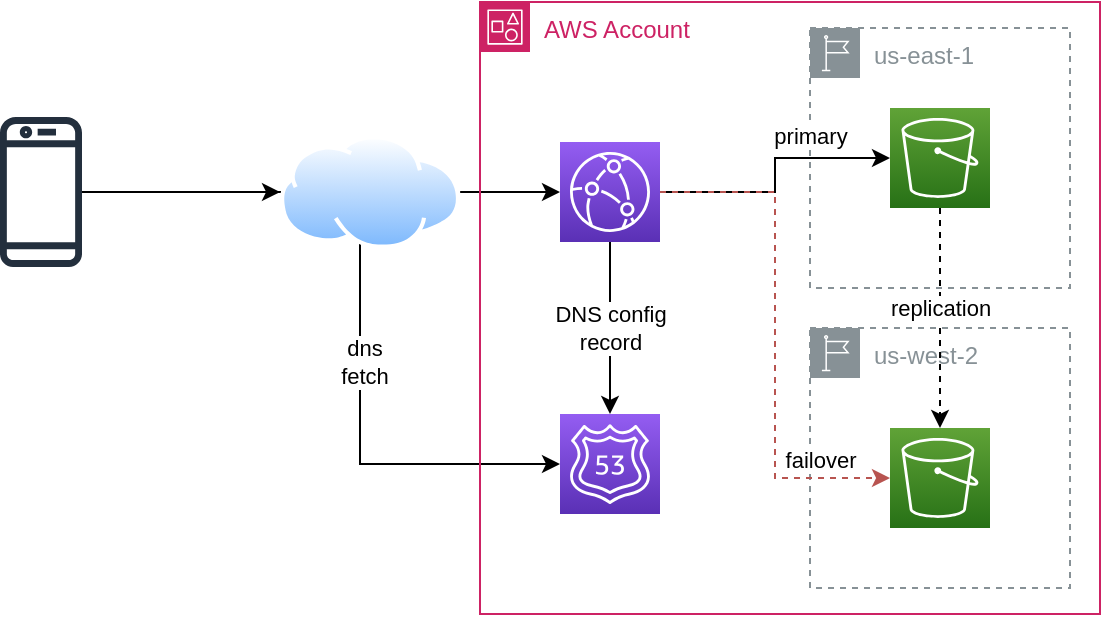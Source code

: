 <mxfile version="20.6.2" type="device"><diagram id="KszwwpU2im9Y1zLNf1B2" name="Page-1"><mxGraphModel dx="946" dy="513" grid="1" gridSize="10" guides="1" tooltips="1" connect="1" arrows="1" fold="1" page="1" pageScale="1" pageWidth="850" pageHeight="1100" math="0" shadow="0"><root><mxCell id="0"/><mxCell id="1" parent="0"/><mxCell id="2XdubU9ISSwo498ZWIRS-8" style="edgeStyle=orthogonalEdgeStyle;rounded=0;orthogonalLoop=1;jettySize=auto;html=1;entryX=0;entryY=0.5;entryDx=0;entryDy=0;" edge="1" parent="1" source="2XdubU9ISSwo498ZWIRS-1" target="2XdubU9ISSwo498ZWIRS-2"><mxGeometry relative="1" as="geometry"/></mxCell><mxCell id="2XdubU9ISSwo498ZWIRS-17" style="edgeStyle=orthogonalEdgeStyle;rounded=0;orthogonalLoop=1;jettySize=auto;html=1;entryX=0;entryY=0.5;entryDx=0;entryDy=0;entryPerimeter=0;" edge="1" parent="1" source="2XdubU9ISSwo498ZWIRS-1" target="2XdubU9ISSwo498ZWIRS-6"><mxGeometry relative="1" as="geometry"><Array as="points"><mxPoint x="280" y="239"/><mxPoint x="280" y="375"/></Array></mxGeometry></mxCell><mxCell id="2XdubU9ISSwo498ZWIRS-18" value="dns&lt;br&gt;fetch" style="edgeLabel;html=1;align=center;verticalAlign=middle;resizable=0;points=[];" vertex="1" connectable="0" parent="2XdubU9ISSwo498ZWIRS-17"><mxGeometry x="0.192" y="2" relative="1" as="geometry"><mxPoint as="offset"/></mxGeometry></mxCell><mxCell id="2XdubU9ISSwo498ZWIRS-1" value="" style="sketch=0;outlineConnect=0;fontColor=#232F3E;gradientColor=none;fillColor=#232F3D;strokeColor=none;dashed=0;verticalLabelPosition=bottom;verticalAlign=top;align=center;html=1;fontSize=12;fontStyle=0;aspect=fixed;pointerEvents=1;shape=mxgraph.aws4.mobile_client;" vertex="1" parent="1"><mxGeometry x="100" y="200" width="41" height="78" as="geometry"/></mxCell><mxCell id="2XdubU9ISSwo498ZWIRS-13" style="edgeStyle=orthogonalEdgeStyle;rounded=0;orthogonalLoop=1;jettySize=auto;html=1;entryX=0;entryY=0.5;entryDx=0;entryDy=0;entryPerimeter=0;" edge="1" parent="1" source="2XdubU9ISSwo498ZWIRS-2" target="2XdubU9ISSwo498ZWIRS-5"><mxGeometry relative="1" as="geometry"/></mxCell><mxCell id="2XdubU9ISSwo498ZWIRS-2" value="" style="aspect=fixed;perimeter=ellipsePerimeter;html=1;align=center;shadow=0;dashed=0;spacingTop=3;image;image=img/lib/active_directory/internet_cloud.svg;" vertex="1" parent="1"><mxGeometry x="240" y="210.63" width="90.08" height="56.75" as="geometry"/></mxCell><mxCell id="2XdubU9ISSwo498ZWIRS-3" value="AWS Account" style="points=[[0,0],[0.25,0],[0.5,0],[0.75,0],[1,0],[1,0.25],[1,0.5],[1,0.75],[1,1],[0.75,1],[0.5,1],[0.25,1],[0,1],[0,0.75],[0,0.5],[0,0.25]];outlineConnect=0;gradientColor=none;html=1;whiteSpace=wrap;fontSize=12;fontStyle=0;container=1;pointerEvents=0;collapsible=0;recursiveResize=0;shape=mxgraph.aws4.group;grIcon=mxgraph.aws4.group_account;strokeColor=#CD2264;fillColor=none;verticalAlign=top;align=left;spacingLeft=30;fontColor=#CD2264;dashed=0;" vertex="1" parent="1"><mxGeometry x="340" y="144.01" width="310" height="305.99" as="geometry"/></mxCell><mxCell id="2XdubU9ISSwo498ZWIRS-4" value="us-east-1" style="sketch=0;outlineConnect=0;gradientColor=none;html=1;whiteSpace=wrap;fontSize=12;fontStyle=0;shape=mxgraph.aws4.group;grIcon=mxgraph.aws4.group_region;strokeColor=#879196;fillColor=none;verticalAlign=top;align=left;spacingLeft=30;fontColor=#879196;dashed=1;" vertex="1" parent="2XdubU9ISSwo498ZWIRS-3"><mxGeometry x="165" y="12.99" width="130" height="130" as="geometry"/></mxCell><mxCell id="2XdubU9ISSwo498ZWIRS-9" value="us-west-2" style="sketch=0;outlineConnect=0;gradientColor=none;html=1;whiteSpace=wrap;fontSize=12;fontStyle=0;shape=mxgraph.aws4.group;grIcon=mxgraph.aws4.group_region;strokeColor=#879196;fillColor=none;verticalAlign=top;align=left;spacingLeft=30;fontColor=#879196;dashed=1;" vertex="1" parent="2XdubU9ISSwo498ZWIRS-3"><mxGeometry x="165" y="162.99" width="130" height="130" as="geometry"/></mxCell><mxCell id="2XdubU9ISSwo498ZWIRS-7" value="" style="sketch=0;points=[[0,0,0],[0.25,0,0],[0.5,0,0],[0.75,0,0],[1,0,0],[0,1,0],[0.25,1,0],[0.5,1,0],[0.75,1,0],[1,1,0],[0,0.25,0],[0,0.5,0],[0,0.75,0],[1,0.25,0],[1,0.5,0],[1,0.75,0]];outlineConnect=0;fontColor=#232F3E;gradientColor=#60A337;gradientDirection=north;fillColor=#277116;strokeColor=#ffffff;dashed=0;verticalLabelPosition=bottom;verticalAlign=top;align=center;html=1;fontSize=12;fontStyle=0;aspect=fixed;shape=mxgraph.aws4.resourceIcon;resIcon=mxgraph.aws4.s3;" vertex="1" parent="2XdubU9ISSwo498ZWIRS-3"><mxGeometry x="205" y="212.99" width="50" height="50" as="geometry"/></mxCell><mxCell id="2XdubU9ISSwo498ZWIRS-11" style="edgeStyle=orthogonalEdgeStyle;rounded=0;orthogonalLoop=1;jettySize=auto;html=1;entryX=0.5;entryY=0;entryDx=0;entryDy=0;entryPerimeter=0;dashed=1;" edge="1" parent="2XdubU9ISSwo498ZWIRS-3" source="2XdubU9ISSwo498ZWIRS-10" target="2XdubU9ISSwo498ZWIRS-7"><mxGeometry relative="1" as="geometry"/></mxCell><mxCell id="2XdubU9ISSwo498ZWIRS-12" value="replication" style="edgeLabel;html=1;align=center;verticalAlign=middle;resizable=0;points=[];" vertex="1" connectable="0" parent="2XdubU9ISSwo498ZWIRS-11"><mxGeometry x="-0.164" relative="1" as="geometry"><mxPoint y="4" as="offset"/></mxGeometry></mxCell><mxCell id="2XdubU9ISSwo498ZWIRS-10" value="" style="sketch=0;points=[[0,0,0],[0.25,0,0],[0.5,0,0],[0.75,0,0],[1,0,0],[0,1,0],[0.25,1,0],[0.5,1,0],[0.75,1,0],[1,1,0],[0,0.25,0],[0,0.5,0],[0,0.75,0],[1,0.25,0],[1,0.5,0],[1,0.75,0]];outlineConnect=0;fontColor=#232F3E;gradientColor=#60A337;gradientDirection=north;fillColor=#277116;strokeColor=#ffffff;dashed=0;verticalLabelPosition=bottom;verticalAlign=top;align=center;html=1;fontSize=12;fontStyle=0;aspect=fixed;shape=mxgraph.aws4.resourceIcon;resIcon=mxgraph.aws4.s3;" vertex="1" parent="2XdubU9ISSwo498ZWIRS-3"><mxGeometry x="205" y="52.99" width="50" height="50" as="geometry"/></mxCell><mxCell id="2XdubU9ISSwo498ZWIRS-6" value="" style="sketch=0;points=[[0,0,0],[0.25,0,0],[0.5,0,0],[0.75,0,0],[1,0,0],[0,1,0],[0.25,1,0],[0.5,1,0],[0.75,1,0],[1,1,0],[0,0.25,0],[0,0.5,0],[0,0.75,0],[1,0.25,0],[1,0.5,0],[1,0.75,0]];outlineConnect=0;fontColor=#232F3E;gradientColor=#945DF2;gradientDirection=north;fillColor=#5A30B5;strokeColor=#ffffff;dashed=0;verticalLabelPosition=bottom;verticalAlign=top;align=center;html=1;fontSize=12;fontStyle=0;aspect=fixed;shape=mxgraph.aws4.resourceIcon;resIcon=mxgraph.aws4.route_53;" vertex="1" parent="2XdubU9ISSwo498ZWIRS-3"><mxGeometry x="40" y="205.99" width="50" height="50" as="geometry"/></mxCell><mxCell id="2XdubU9ISSwo498ZWIRS-16" value="DNS config&lt;br&gt;record" style="edgeStyle=orthogonalEdgeStyle;rounded=0;orthogonalLoop=1;jettySize=auto;html=1;" edge="1" parent="2XdubU9ISSwo498ZWIRS-3" source="2XdubU9ISSwo498ZWIRS-5" target="2XdubU9ISSwo498ZWIRS-6"><mxGeometry relative="1" as="geometry"/></mxCell><mxCell id="2XdubU9ISSwo498ZWIRS-19" style="edgeStyle=orthogonalEdgeStyle;rounded=0;orthogonalLoop=1;jettySize=auto;html=1;" edge="1" parent="2XdubU9ISSwo498ZWIRS-3" source="2XdubU9ISSwo498ZWIRS-5" target="2XdubU9ISSwo498ZWIRS-10"><mxGeometry relative="1" as="geometry"/></mxCell><mxCell id="2XdubU9ISSwo498ZWIRS-21" value="primary" style="edgeLabel;html=1;align=center;verticalAlign=middle;resizable=0;points=[];" vertex="1" connectable="0" parent="2XdubU9ISSwo498ZWIRS-19"><mxGeometry x="0.212" y="1" relative="1" as="geometry"><mxPoint x="12" y="-10" as="offset"/></mxGeometry></mxCell><mxCell id="2XdubU9ISSwo498ZWIRS-20" style="edgeStyle=orthogonalEdgeStyle;rounded=0;orthogonalLoop=1;jettySize=auto;html=1;entryX=0;entryY=0.5;entryDx=0;entryDy=0;entryPerimeter=0;dashed=1;fillColor=#f8cecc;strokeColor=#b85450;" edge="1" parent="2XdubU9ISSwo498ZWIRS-3" source="2XdubU9ISSwo498ZWIRS-5" target="2XdubU9ISSwo498ZWIRS-7"><mxGeometry relative="1" as="geometry"/></mxCell><mxCell id="2XdubU9ISSwo498ZWIRS-22" value="failover" style="edgeLabel;html=1;align=center;verticalAlign=middle;resizable=0;points=[];" vertex="1" connectable="0" parent="2XdubU9ISSwo498ZWIRS-20"><mxGeometry x="0.721" y="-2" relative="1" as="geometry"><mxPoint x="1" y="-11" as="offset"/></mxGeometry></mxCell><mxCell id="2XdubU9ISSwo498ZWIRS-5" value="" style="sketch=0;points=[[0,0,0],[0.25,0,0],[0.5,0,0],[0.75,0,0],[1,0,0],[0,1,0],[0.25,1,0],[0.5,1,0],[0.75,1,0],[1,1,0],[0,0.25,0],[0,0.5,0],[0,0.75,0],[1,0.25,0],[1,0.5,0],[1,0.75,0]];outlineConnect=0;fontColor=#232F3E;gradientColor=#945DF2;gradientDirection=north;fillColor=#5A30B5;strokeColor=#ffffff;dashed=0;verticalLabelPosition=bottom;verticalAlign=top;align=center;html=1;fontSize=12;fontStyle=0;aspect=fixed;shape=mxgraph.aws4.resourceIcon;resIcon=mxgraph.aws4.cloudfront;" vertex="1" parent="2XdubU9ISSwo498ZWIRS-3"><mxGeometry x="40" y="69.99" width="50" height="50" as="geometry"/></mxCell></root></mxGraphModel></diagram></mxfile>